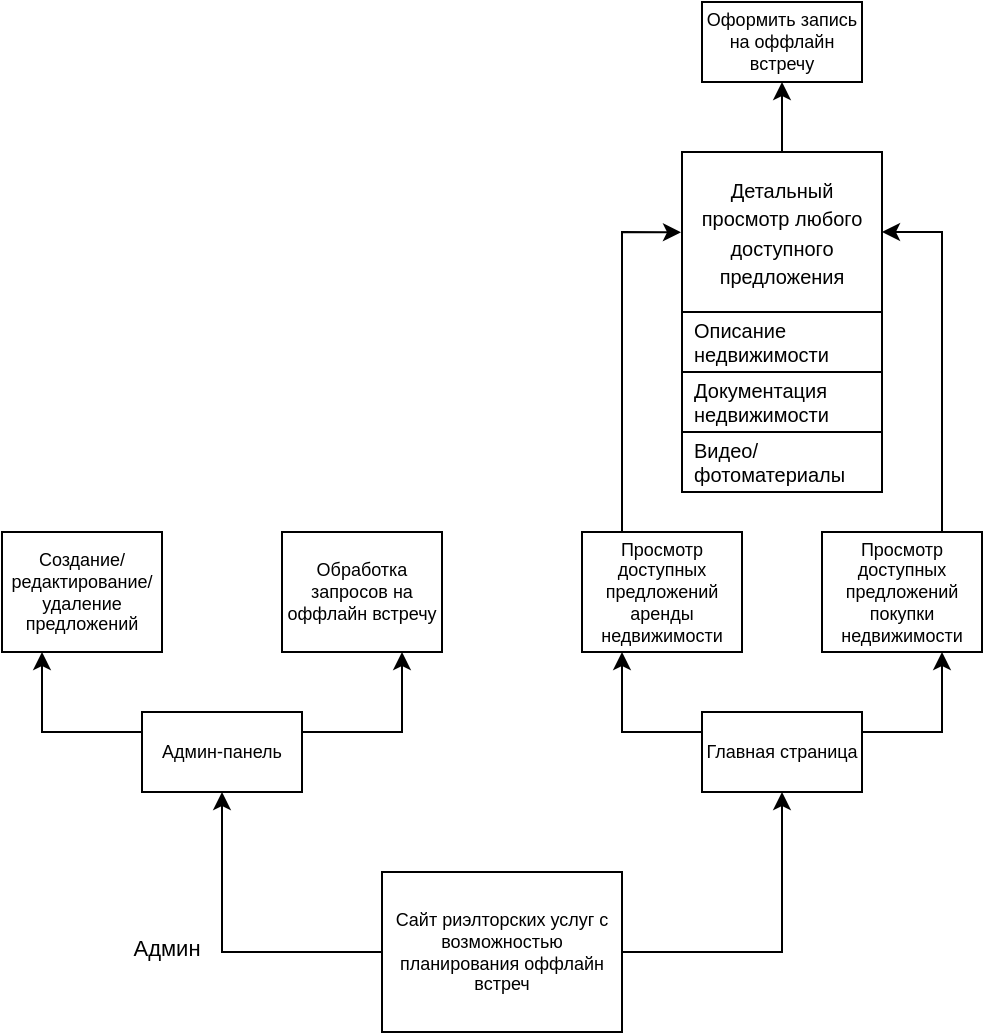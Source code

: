 <mxfile version="26.0.11">
  <diagram name="Страница — 1" id="CBrh_XQfC34lc3lk8EMb">
    <mxGraphModel dx="1434" dy="791" grid="1" gridSize="10" guides="1" tooltips="1" connect="1" arrows="1" fold="1" page="1" pageScale="1" pageWidth="827" pageHeight="1169" math="0" shadow="0">
      <root>
        <mxCell id="0" />
        <mxCell id="1" parent="0" />
        <mxCell id="1wqp6ge5zz9EuwTvqj5h-1" value="Сайт риэлторских услуг с возможностью планирования оффлайн встреч" style="rounded=0;whiteSpace=wrap;html=1;fontSize=9;" parent="1" vertex="1">
          <mxGeometry x="360" y="1000" width="120" height="80" as="geometry" />
        </mxCell>
        <mxCell id="1wqp6ge5zz9EuwTvqj5h-27" value="" style="edgeStyle=orthogonalEdgeStyle;rounded=0;orthogonalLoop=1;jettySize=auto;html=1;exitX=1;exitY=0.5;exitDx=0;exitDy=0;" parent="1" source="1wqp6ge5zz9EuwTvqj5h-3" target="1wqp6ge5zz9EuwTvqj5h-7" edge="1">
          <mxGeometry relative="1" as="geometry">
            <Array as="points">
              <mxPoint x="600" y="930" />
              <mxPoint x="640" y="930" />
            </Array>
          </mxGeometry>
        </mxCell>
        <mxCell id="1wqp6ge5zz9EuwTvqj5h-3" value="Главная страница" style="rounded=0;whiteSpace=wrap;html=1;fontSize=9;" parent="1" vertex="1">
          <mxGeometry x="520" y="920" width="80" height="40" as="geometry" />
        </mxCell>
        <mxCell id="1wqp6ge5zz9EuwTvqj5h-7" value="Просмотр доступных предложений покупки недвижимости" style="rounded=0;whiteSpace=wrap;html=1;fontSize=9;" parent="1" vertex="1">
          <mxGeometry x="580" y="830" width="80" height="60" as="geometry" />
        </mxCell>
        <mxCell id="1wqp6ge5zz9EuwTvqj5h-29" value="" style="endArrow=classic;html=1;rounded=0;exitX=1;exitY=0.5;exitDx=0;exitDy=0;" parent="1" edge="1" source="1wqp6ge5zz9EuwTvqj5h-1">
          <mxGeometry relative="1" as="geometry">
            <mxPoint x="520" y="1040" as="sourcePoint" />
            <mxPoint x="560" y="960" as="targetPoint" />
            <Array as="points">
              <mxPoint x="560" y="1040" />
            </Array>
          </mxGeometry>
        </mxCell>
        <mxCell id="1wqp6ge5zz9EuwTvqj5h-39" value="" style="edgeStyle=orthogonalEdgeStyle;rounded=0;orthogonalLoop=1;jettySize=auto;html=1;exitX=0;exitY=0.25;exitDx=0;exitDy=0;" parent="1" source="1wqp6ge5zz9EuwTvqj5h-40" edge="1">
          <mxGeometry relative="1" as="geometry">
            <mxPoint x="190" y="890" as="targetPoint" />
            <Array as="points">
              <mxPoint x="190" y="930" />
            </Array>
          </mxGeometry>
        </mxCell>
        <mxCell id="1wqp6ge5zz9EuwTvqj5h-40" value="Админ-панель" style="rounded=0;whiteSpace=wrap;html=1;fontSize=9;" parent="1" vertex="1">
          <mxGeometry x="240" y="920" width="80" height="40" as="geometry" />
        </mxCell>
        <mxCell id="1wqp6ge5zz9EuwTvqj5h-42" value="" style="endArrow=classic;html=1;rounded=0;exitX=0;exitY=0.5;exitDx=0;exitDy=0;" parent="1" source="1wqp6ge5zz9EuwTvqj5h-1" edge="1">
          <mxGeometry relative="1" as="geometry">
            <mxPoint x="280" y="950" as="sourcePoint" />
            <mxPoint x="280" y="960" as="targetPoint" />
            <Array as="points">
              <mxPoint x="280" y="1040" />
              <mxPoint x="280" y="1000" />
              <mxPoint x="280" y="980" />
            </Array>
          </mxGeometry>
        </mxCell>
        <mxCell id="1wqp6ge5zz9EuwTvqj5h-43" value="Админ" style="edgeLabel;html=1;align=center;verticalAlign=middle;resizable=0;points=[];" parent="1wqp6ge5zz9EuwTvqj5h-42" vertex="1" connectable="0">
          <mxGeometry x="0.061" y="-3" relative="1" as="geometry">
            <mxPoint x="-31" y="3" as="offset" />
          </mxGeometry>
        </mxCell>
        <mxCell id="5pQOecTv3frYaSSK4TZ5-2" value="Оформить запись на оффлайн встречу" style="rounded=0;whiteSpace=wrap;html=1;fontSize=9;" parent="1" vertex="1">
          <mxGeometry x="520" y="565" width="80" height="40" as="geometry" />
        </mxCell>
        <mxCell id="5pQOecTv3frYaSSK4TZ5-30" value="" style="edgeStyle=orthogonalEdgeStyle;rounded=0;orthogonalLoop=1;jettySize=auto;html=1;" parent="1" source="5pQOecTv3frYaSSK4TZ5-8" target="5pQOecTv3frYaSSK4TZ5-2" edge="1">
          <mxGeometry relative="1" as="geometry" />
        </mxCell>
        <mxCell id="5pQOecTv3frYaSSK4TZ5-8" value="&lt;font style=&quot;font-size: 10px;&quot;&gt;Детальный просмотр любого доступного предложения&lt;/font&gt;" style="swimlane;fontStyle=0;childLayout=stackLayout;horizontal=1;startSize=80;horizontalStack=0;resizeParent=1;resizeParentMax=0;resizeLast=0;collapsible=1;marginBottom=0;whiteSpace=wrap;html=1;" parent="1" vertex="1">
          <mxGeometry x="510" y="640" width="100" height="170" as="geometry" />
        </mxCell>
        <mxCell id="5pQOecTv3frYaSSK4TZ5-11" value="Описание недвижимости" style="text;strokeColor=default;fillColor=none;align=left;verticalAlign=middle;spacingLeft=4;spacingRight=4;overflow=hidden;points=[[0,0.5],[1,0.5]];portConstraint=eastwest;rotatable=0;whiteSpace=wrap;html=1;fontSize=10;" parent="5pQOecTv3frYaSSK4TZ5-8" vertex="1">
          <mxGeometry y="80" width="100" height="30" as="geometry" />
        </mxCell>
        <mxCell id="5pQOecTv3frYaSSK4TZ5-25" value="Документация недвижимости" style="text;strokeColor=default;fillColor=none;align=left;verticalAlign=middle;spacingLeft=4;spacingRight=4;overflow=hidden;points=[[0,0.5],[1,0.5]];portConstraint=eastwest;rotatable=0;whiteSpace=wrap;html=1;fontSize=10;" parent="5pQOecTv3frYaSSK4TZ5-8" vertex="1">
          <mxGeometry y="110" width="100" height="30" as="geometry" />
        </mxCell>
        <mxCell id="5pQOecTv3frYaSSK4TZ5-17" value="Видео/фотоматериалы" style="text;strokeColor=default;fillColor=none;align=left;verticalAlign=middle;spacingLeft=4;spacingRight=4;overflow=hidden;points=[[0,0.5],[1,0.5]];portConstraint=eastwest;rotatable=0;whiteSpace=wrap;html=1;fontSize=10;" parent="5pQOecTv3frYaSSK4TZ5-8" vertex="1">
          <mxGeometry y="140" width="100" height="30" as="geometry" />
        </mxCell>
        <mxCell id="5pQOecTv3frYaSSK4TZ5-13" value="" style="edgeStyle=orthogonalEdgeStyle;rounded=0;orthogonalLoop=1;jettySize=auto;html=1;exitX=0;exitY=0.5;exitDx=0;exitDy=0;" parent="1" source="1wqp6ge5zz9EuwTvqj5h-3" edge="1">
          <mxGeometry relative="1" as="geometry">
            <mxPoint x="440" y="880" as="sourcePoint" />
            <mxPoint x="480" y="890" as="targetPoint" />
            <Array as="points">
              <mxPoint x="520" y="930" />
              <mxPoint x="480" y="930" />
            </Array>
          </mxGeometry>
        </mxCell>
        <mxCell id="5pQOecTv3frYaSSK4TZ5-14" value="Просмотр доступных предложений аренды недвижимости" style="rounded=0;whiteSpace=wrap;html=1;fontSize=9;" parent="1" vertex="1">
          <mxGeometry x="460" y="830" width="80" height="60" as="geometry" />
        </mxCell>
        <mxCell id="5pQOecTv3frYaSSK4TZ5-15" value="" style="endArrow=classic;html=1;rounded=0;exitX=0.25;exitY=0;exitDx=0;exitDy=0;entryX=-0.005;entryY=0.236;entryDx=0;entryDy=0;entryPerimeter=0;" parent="1" target="5pQOecTv3frYaSSK4TZ5-8" edge="1">
          <mxGeometry width="50" height="50" relative="1" as="geometry">
            <mxPoint x="480" y="830" as="sourcePoint" />
            <mxPoint x="480" y="740" as="targetPoint" />
            <Array as="points">
              <mxPoint x="480" y="680" />
            </Array>
          </mxGeometry>
        </mxCell>
        <mxCell id="5pQOecTv3frYaSSK4TZ5-24" style="edgeStyle=orthogonalEdgeStyle;rounded=0;orthogonalLoop=1;jettySize=auto;html=1;" parent="1" source="1wqp6ge5zz9EuwTvqj5h-7" edge="1">
          <mxGeometry relative="1" as="geometry">
            <mxPoint x="610" y="680" as="targetPoint" />
            <Array as="points">
              <mxPoint x="640" y="680" />
              <mxPoint x="610" y="680" />
            </Array>
          </mxGeometry>
        </mxCell>
        <mxCell id="-vy7u5Mipeto_UeYXmVJ-1" value="" style="edgeStyle=orthogonalEdgeStyle;rounded=0;orthogonalLoop=1;jettySize=auto;html=1;exitX=1;exitY=0.25;exitDx=0;exitDy=0;" edge="1" parent="1" source="1wqp6ge5zz9EuwTvqj5h-40">
          <mxGeometry relative="1" as="geometry">
            <mxPoint x="370" y="890" as="targetPoint" />
            <Array as="points">
              <mxPoint x="370" y="930" />
            </Array>
            <mxPoint x="420" y="930" as="sourcePoint" />
          </mxGeometry>
        </mxCell>
        <mxCell id="-vy7u5Mipeto_UeYXmVJ-2" value="Создание/редактирование/удаление предложений" style="rounded=0;whiteSpace=wrap;html=1;fontSize=9;" vertex="1" parent="1">
          <mxGeometry x="170" y="830" width="80" height="60" as="geometry" />
        </mxCell>
        <mxCell id="-vy7u5Mipeto_UeYXmVJ-3" value="Обработка запросов на оффлайн встречу" style="rounded=0;whiteSpace=wrap;html=1;fontSize=9;" vertex="1" parent="1">
          <mxGeometry x="310" y="830" width="80" height="60" as="geometry" />
        </mxCell>
      </root>
    </mxGraphModel>
  </diagram>
</mxfile>

